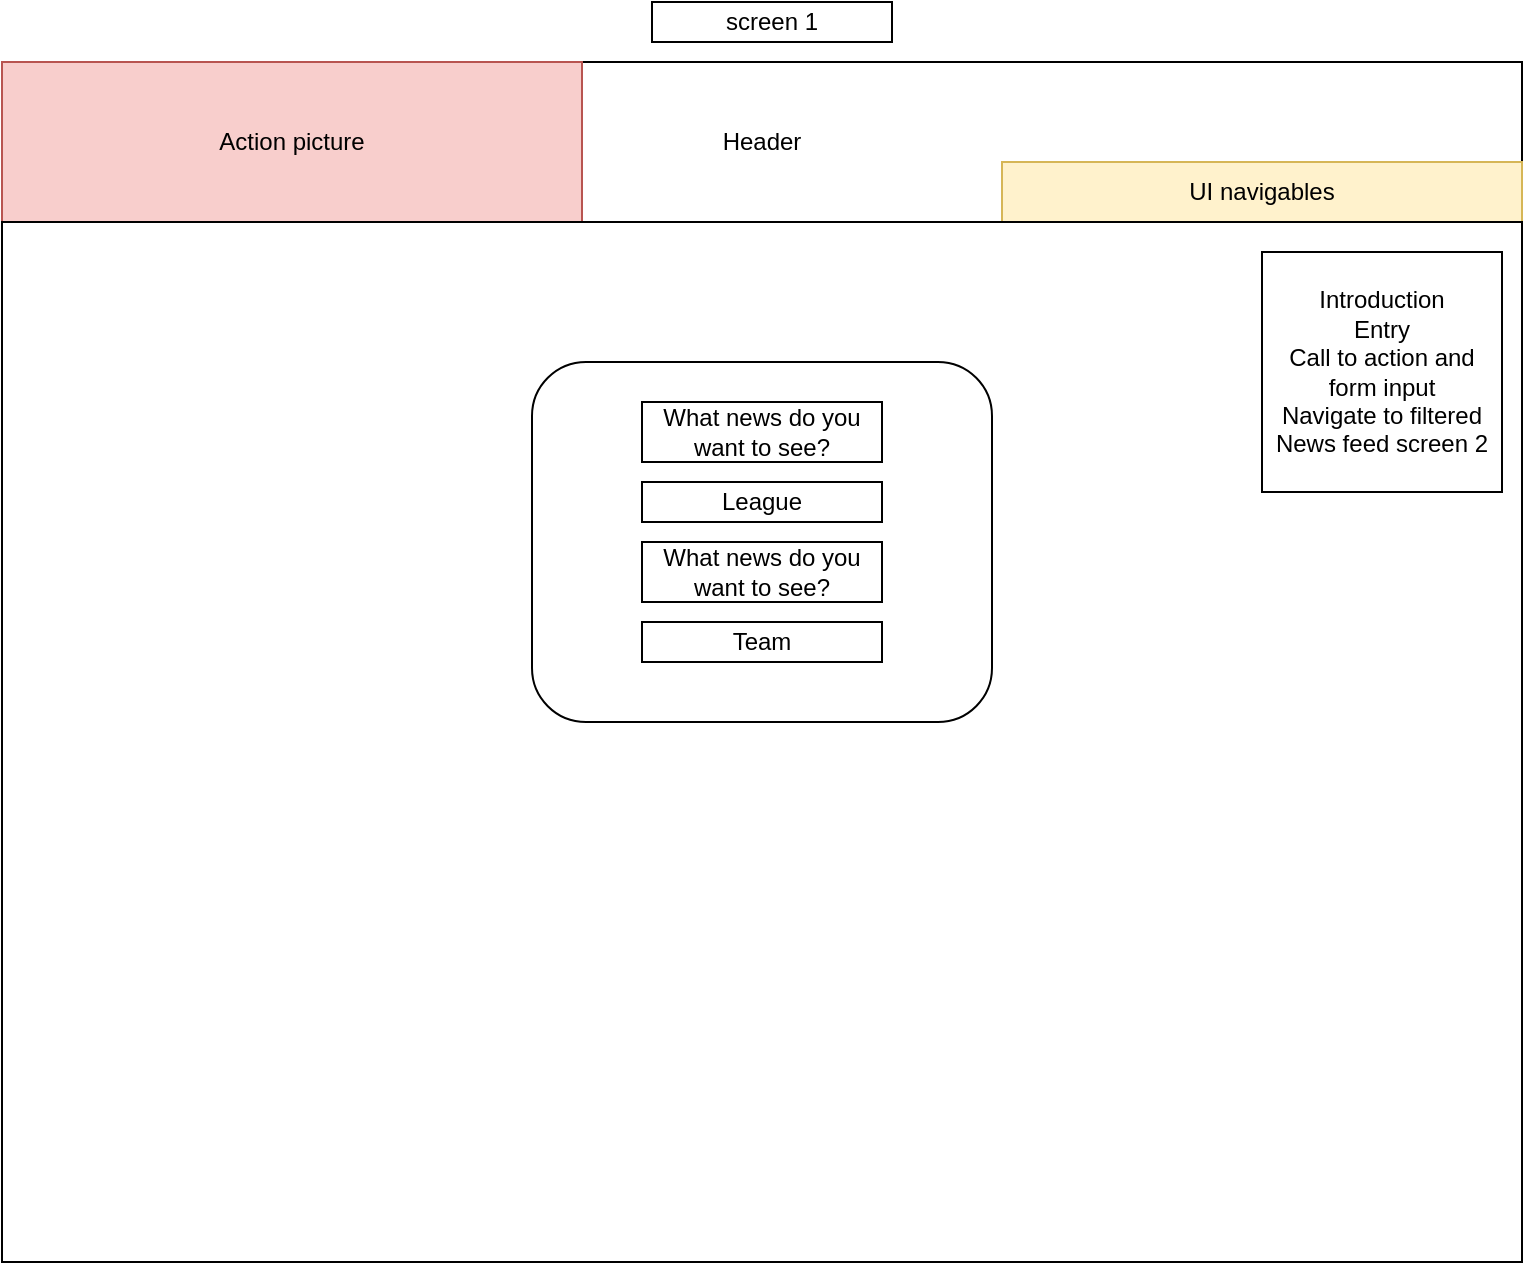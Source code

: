 <mxfile version="16.5.3" type="device"><diagram id="G8SFoTfHdvku9Z6dI89M" name="Page-1"><mxGraphModel dx="1209" dy="666" grid="1" gridSize="10" guides="1" tooltips="1" connect="1" arrows="1" fold="1" page="1" pageScale="1" pageWidth="850" pageHeight="1100" math="0" shadow="0"><root><mxCell id="0"/><mxCell id="1" parent="0"/><mxCell id="-7ee_i18oR27W9-zmpeV-1" value="Header" style="rounded=0;whiteSpace=wrap;html=1;" parent="1" vertex="1"><mxGeometry x="40" y="40" width="760" height="80" as="geometry"/></mxCell><mxCell id="-7ee_i18oR27W9-zmpeV-2" value="UI navigables" style="rounded=0;whiteSpace=wrap;html=1;fillColor=#fff2cc;strokeColor=#d6b656;" parent="1" vertex="1"><mxGeometry x="540" y="90" width="260" height="30" as="geometry"/></mxCell><mxCell id="-7ee_i18oR27W9-zmpeV-4" value="Action picture" style="rounded=0;whiteSpace=wrap;html=1;fillColor=#f8cecc;strokeColor=#b85450;" parent="1" vertex="1"><mxGeometry x="40" y="40" width="290" height="80" as="geometry"/></mxCell><mxCell id="-7ee_i18oR27W9-zmpeV-6" value="" style="rounded=0;whiteSpace=wrap;html=1;" parent="1" vertex="1"><mxGeometry x="40" y="120" width="760" height="520" as="geometry"/></mxCell><mxCell id="-7ee_i18oR27W9-zmpeV-7" value="Introduction&lt;br&gt;Entry&lt;br&gt;Call to action and form input&lt;br&gt;Navigate to filtered News feed screen 2" style="whiteSpace=wrap;html=1;aspect=fixed;" parent="1" vertex="1"><mxGeometry x="670" y="135" width="120" height="120" as="geometry"/></mxCell><mxCell id="-7ee_i18oR27W9-zmpeV-8" value="screen 1" style="rounded=0;whiteSpace=wrap;html=1;" parent="1" vertex="1"><mxGeometry x="365" y="10" width="120" height="20" as="geometry"/></mxCell><mxCell id="UHf2mwrmIEF5j64NaMcB-2" value="" style="rounded=1;whiteSpace=wrap;html=1;" vertex="1" parent="1"><mxGeometry x="305" y="190" width="230" height="180" as="geometry"/></mxCell><mxCell id="UHf2mwrmIEF5j64NaMcB-3" value="What news do you want to see?" style="rounded=0;whiteSpace=wrap;html=1;" vertex="1" parent="1"><mxGeometry x="360" y="210" width="120" height="30" as="geometry"/></mxCell><mxCell id="UHf2mwrmIEF5j64NaMcB-4" value="League" style="rounded=0;whiteSpace=wrap;html=1;" vertex="1" parent="1"><mxGeometry x="360" y="250" width="120" height="20" as="geometry"/></mxCell><mxCell id="UHf2mwrmIEF5j64NaMcB-5" value="What news do you want to see?" style="rounded=0;whiteSpace=wrap;html=1;" vertex="1" parent="1"><mxGeometry x="360" y="210" width="120" height="30" as="geometry"/></mxCell><mxCell id="UHf2mwrmIEF5j64NaMcB-6" value="What news do you want to see?" style="rounded=0;whiteSpace=wrap;html=1;" vertex="1" parent="1"><mxGeometry x="360" y="280" width="120" height="30" as="geometry"/></mxCell><mxCell id="UHf2mwrmIEF5j64NaMcB-7" value="Team" style="rounded=0;whiteSpace=wrap;html=1;" vertex="1" parent="1"><mxGeometry x="360" y="320" width="120" height="20" as="geometry"/></mxCell></root></mxGraphModel></diagram></mxfile>